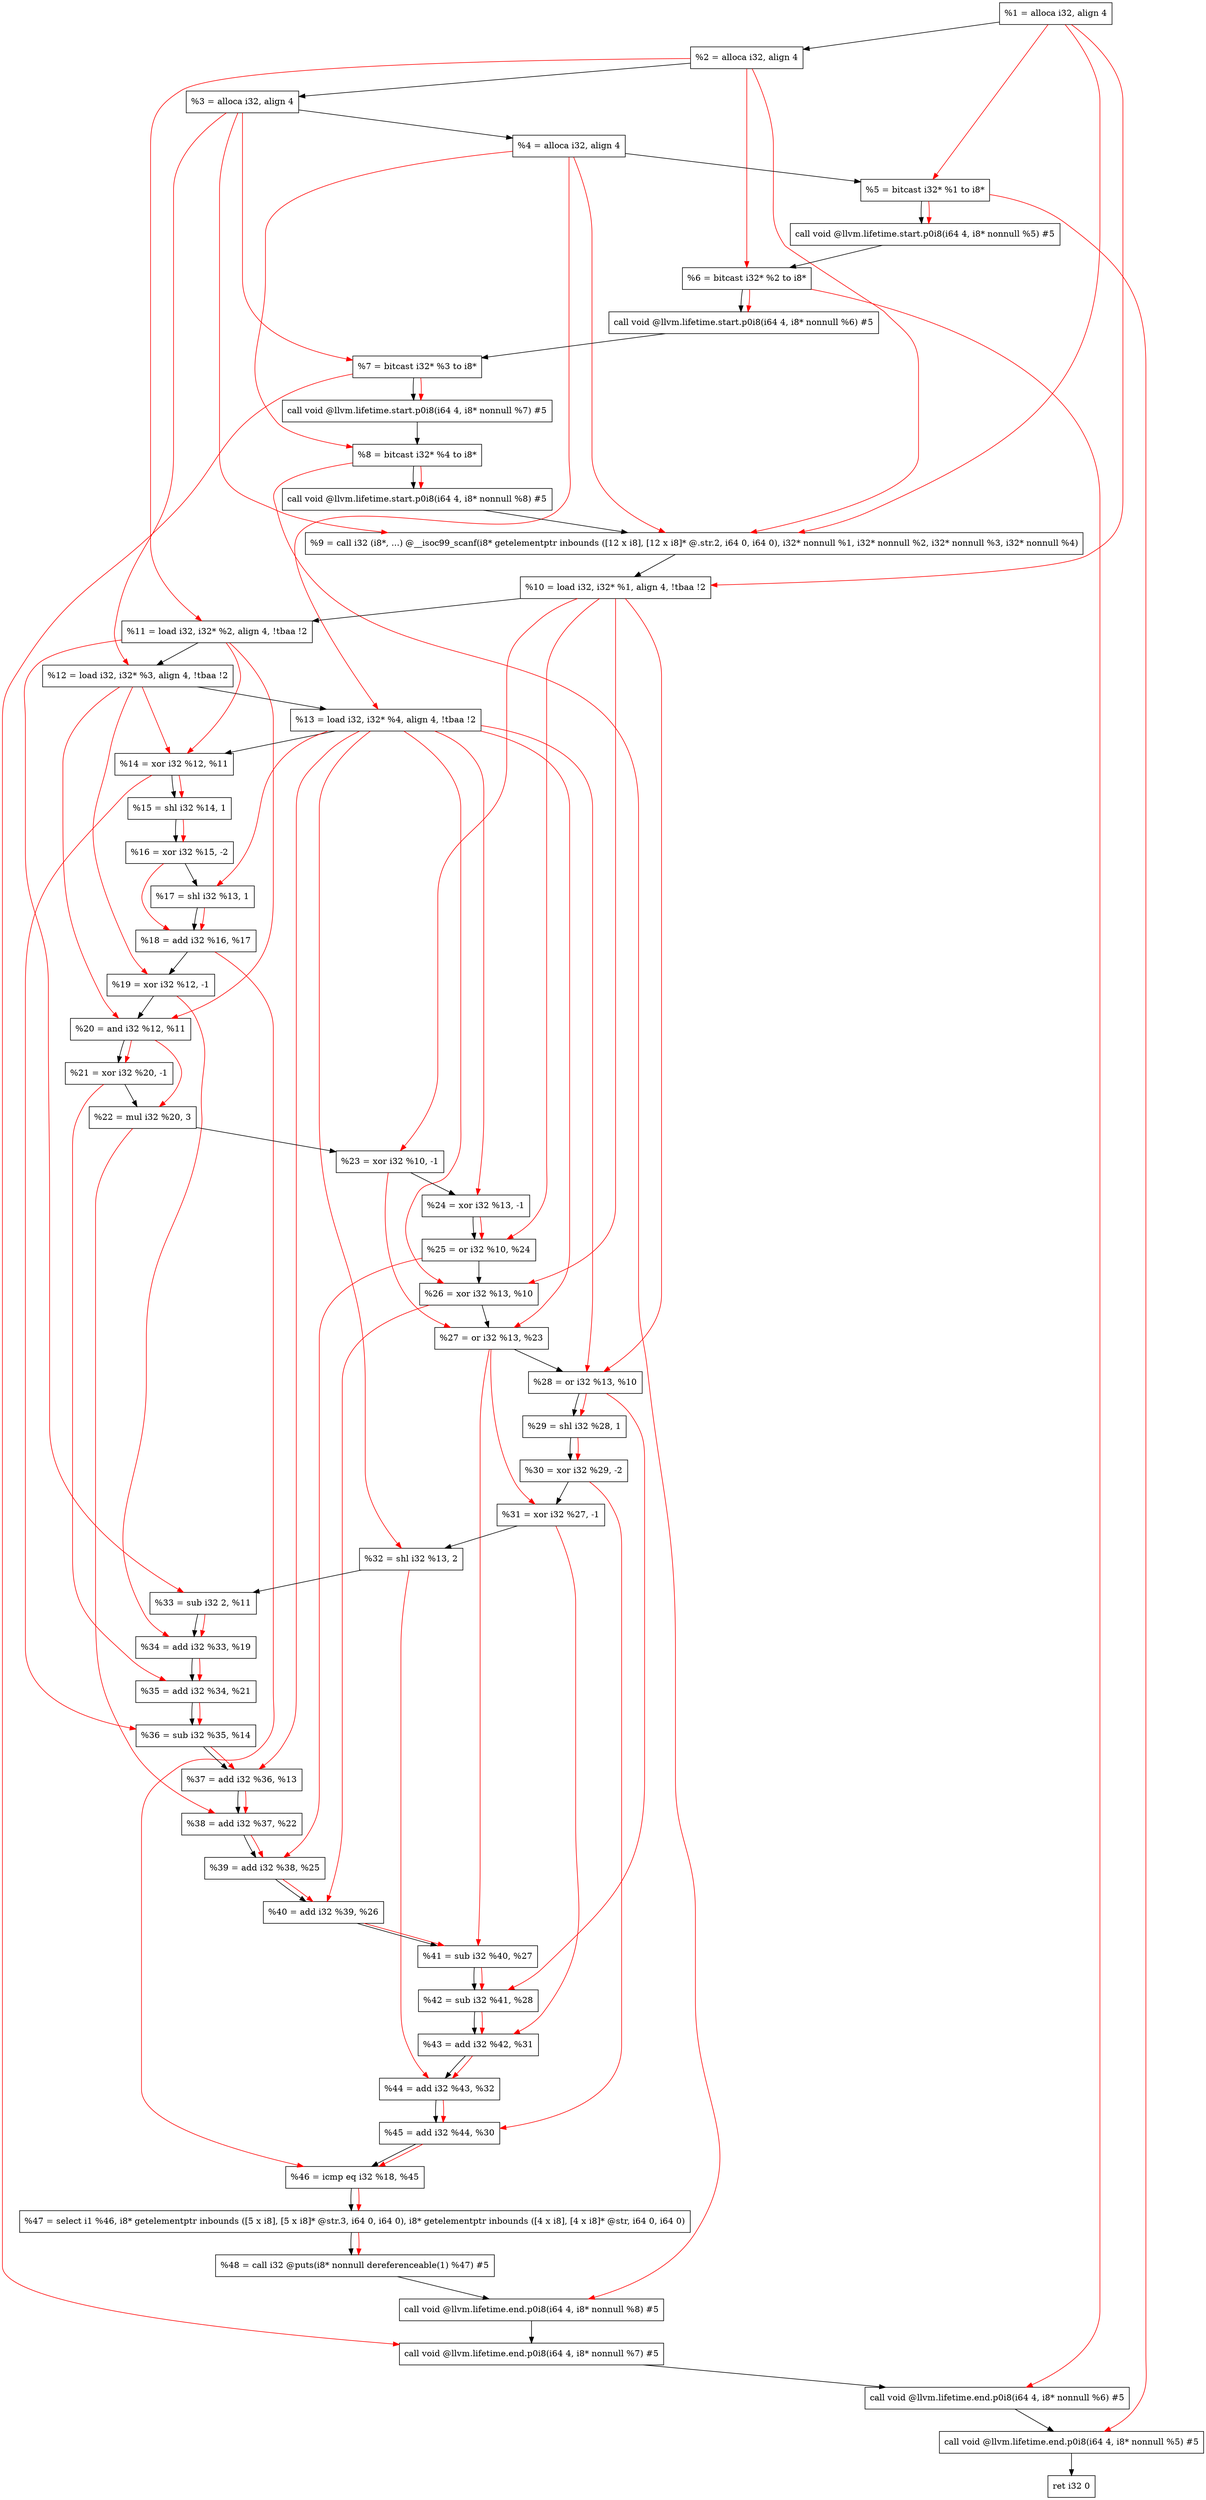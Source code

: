 digraph "DFG for'main' function" {
	Node0xa9e758[shape=record, label="  %1 = alloca i32, align 4"];
	Node0xa9e7d8[shape=record, label="  %2 = alloca i32, align 4"];
	Node0xa9e868[shape=record, label="  %3 = alloca i32, align 4"];
	Node0xa9e8c8[shape=record, label="  %4 = alloca i32, align 4"];
	Node0xa9e978[shape=record, label="  %5 = bitcast i32* %1 to i8*"];
	Node0xa9eda8[shape=record, label="  call void @llvm.lifetime.start.p0i8(i64 4, i8* nonnull %5) #5"];
	Node0xa9ee88[shape=record, label="  %6 = bitcast i32* %2 to i8*"];
	Node0xa9ef88[shape=record, label="  call void @llvm.lifetime.start.p0i8(i64 4, i8* nonnull %6) #5"];
	Node0xa9f048[shape=record, label="  %7 = bitcast i32* %3 to i8*"];
	Node0xa9f0f8[shape=record, label="  call void @llvm.lifetime.start.p0i8(i64 4, i8* nonnull %7) #5"];
	Node0xa9f1b8[shape=record, label="  %8 = bitcast i32* %4 to i8*"];
	Node0xa9f268[shape=record, label="  call void @llvm.lifetime.start.p0i8(i64 4, i8* nonnull %8) #5"];
	Node0xa999f0[shape=record, label="  %9 = call i32 (i8*, ...) @__isoc99_scanf(i8* getelementptr inbounds ([12 x i8], [12 x i8]* @.str.2, i64 0, i64 0), i32* nonnull %1, i32* nonnull %2, i32* nonnull %3, i32* nonnull %4)"];
	Node0xa9f468[shape=record, label="  %10 = load i32, i32* %1, align 4, !tbaa !2"];
	Node0xaa03d8[shape=record, label="  %11 = load i32, i32* %2, align 4, !tbaa !2"];
	Node0xaa0a48[shape=record, label="  %12 = load i32, i32* %3, align 4, !tbaa !2"];
	Node0xaa0aa8[shape=record, label="  %13 = load i32, i32* %4, align 4, !tbaa !2"];
	Node0xaa0b20[shape=record, label="  %14 = xor i32 %12, %11"];
	Node0xaa0b90[shape=record, label="  %15 = shl i32 %14, 1"];
	Node0xaa0c00[shape=record, label="  %16 = xor i32 %15, -2"];
	Node0xaa0c70[shape=record, label="  %17 = shl i32 %13, 1"];
	Node0xaa0ce0[shape=record, label="  %18 = add i32 %16, %17"];
	Node0xaa0d50[shape=record, label="  %19 = xor i32 %12, -1"];
	Node0xaa0dc0[shape=record, label="  %20 = and i32 %12, %11"];
	Node0xaa0e30[shape=record, label="  %21 = xor i32 %20, -1"];
	Node0xaa0ea0[shape=record, label="  %22 = mul i32 %20, 3"];
	Node0xaa0f10[shape=record, label="  %23 = xor i32 %10, -1"];
	Node0xaa0f80[shape=record, label="  %24 = xor i32 %13, -1"];
	Node0xaa0ff0[shape=record, label="  %25 = or i32 %10, %24"];
	Node0xaa1060[shape=record, label="  %26 = xor i32 %13, %10"];
	Node0xaa10d0[shape=record, label="  %27 = or i32 %13, %23"];
	Node0xaa1140[shape=record, label="  %28 = or i32 %13, %10"];
	Node0xaa11b0[shape=record, label="  %29 = shl i32 %28, 1"];
	Node0xaa1220[shape=record, label="  %30 = xor i32 %29, -2"];
	Node0xaa1290[shape=record, label="  %31 = xor i32 %27, -1"];
	Node0xaa1300[shape=record, label="  %32 = shl i32 %13, 2"];
	Node0xaa1370[shape=record, label="  %33 = sub i32 2, %11"];
	Node0xaa13e0[shape=record, label="  %34 = add i32 %33, %19"];
	Node0xaa1450[shape=record, label="  %35 = add i32 %34, %21"];
	Node0xaa14c0[shape=record, label="  %36 = sub i32 %35, %14"];
	Node0xaa1530[shape=record, label="  %37 = add i32 %36, %13"];
	Node0xaa15a0[shape=record, label="  %38 = add i32 %37, %22"];
	Node0xaa1610[shape=record, label="  %39 = add i32 %38, %25"];
	Node0xaa1680[shape=record, label="  %40 = add i32 %39, %26"];
	Node0xaa16f0[shape=record, label="  %41 = sub i32 %40, %27"];
	Node0xaa1760[shape=record, label="  %42 = sub i32 %41, %28"];
	Node0xaa17d0[shape=record, label="  %43 = add i32 %42, %31"];
	Node0xaa1840[shape=record, label="  %44 = add i32 %43, %32"];
	Node0xaa18b0[shape=record, label="  %45 = add i32 %44, %30"];
	Node0xaa1920[shape=record, label="  %46 = icmp eq i32 %18, %45"];
	Node0xa3e8b8[shape=record, label="  %47 = select i1 %46, i8* getelementptr inbounds ([5 x i8], [5 x i8]* @str.3, i64 0, i64 0), i8* getelementptr inbounds ([4 x i8], [4 x i8]* @str, i64 0, i64 0)"];
	Node0xaa19b0[shape=record, label="  %48 = call i32 @puts(i8* nonnull dereferenceable(1) %47) #5"];
	Node0xaa1c58[shape=record, label="  call void @llvm.lifetime.end.p0i8(i64 4, i8* nonnull %8) #5"];
	Node0xaa1db8[shape=record, label="  call void @llvm.lifetime.end.p0i8(i64 4, i8* nonnull %7) #5"];
	Node0xaa1ec8[shape=record, label="  call void @llvm.lifetime.end.p0i8(i64 4, i8* nonnull %6) #5"];
	Node0xaa1fd8[shape=record, label="  call void @llvm.lifetime.end.p0i8(i64 4, i8* nonnull %5) #5"];
	Node0xaa2098[shape=record, label="  ret i32 0"];
	Node0xa9e758 -> Node0xa9e7d8;
	Node0xa9e7d8 -> Node0xa9e868;
	Node0xa9e868 -> Node0xa9e8c8;
	Node0xa9e8c8 -> Node0xa9e978;
	Node0xa9e978 -> Node0xa9eda8;
	Node0xa9eda8 -> Node0xa9ee88;
	Node0xa9ee88 -> Node0xa9ef88;
	Node0xa9ef88 -> Node0xa9f048;
	Node0xa9f048 -> Node0xa9f0f8;
	Node0xa9f0f8 -> Node0xa9f1b8;
	Node0xa9f1b8 -> Node0xa9f268;
	Node0xa9f268 -> Node0xa999f0;
	Node0xa999f0 -> Node0xa9f468;
	Node0xa9f468 -> Node0xaa03d8;
	Node0xaa03d8 -> Node0xaa0a48;
	Node0xaa0a48 -> Node0xaa0aa8;
	Node0xaa0aa8 -> Node0xaa0b20;
	Node0xaa0b20 -> Node0xaa0b90;
	Node0xaa0b90 -> Node0xaa0c00;
	Node0xaa0c00 -> Node0xaa0c70;
	Node0xaa0c70 -> Node0xaa0ce0;
	Node0xaa0ce0 -> Node0xaa0d50;
	Node0xaa0d50 -> Node0xaa0dc0;
	Node0xaa0dc0 -> Node0xaa0e30;
	Node0xaa0e30 -> Node0xaa0ea0;
	Node0xaa0ea0 -> Node0xaa0f10;
	Node0xaa0f10 -> Node0xaa0f80;
	Node0xaa0f80 -> Node0xaa0ff0;
	Node0xaa0ff0 -> Node0xaa1060;
	Node0xaa1060 -> Node0xaa10d0;
	Node0xaa10d0 -> Node0xaa1140;
	Node0xaa1140 -> Node0xaa11b0;
	Node0xaa11b0 -> Node0xaa1220;
	Node0xaa1220 -> Node0xaa1290;
	Node0xaa1290 -> Node0xaa1300;
	Node0xaa1300 -> Node0xaa1370;
	Node0xaa1370 -> Node0xaa13e0;
	Node0xaa13e0 -> Node0xaa1450;
	Node0xaa1450 -> Node0xaa14c0;
	Node0xaa14c0 -> Node0xaa1530;
	Node0xaa1530 -> Node0xaa15a0;
	Node0xaa15a0 -> Node0xaa1610;
	Node0xaa1610 -> Node0xaa1680;
	Node0xaa1680 -> Node0xaa16f0;
	Node0xaa16f0 -> Node0xaa1760;
	Node0xaa1760 -> Node0xaa17d0;
	Node0xaa17d0 -> Node0xaa1840;
	Node0xaa1840 -> Node0xaa18b0;
	Node0xaa18b0 -> Node0xaa1920;
	Node0xaa1920 -> Node0xa3e8b8;
	Node0xa3e8b8 -> Node0xaa19b0;
	Node0xaa19b0 -> Node0xaa1c58;
	Node0xaa1c58 -> Node0xaa1db8;
	Node0xaa1db8 -> Node0xaa1ec8;
	Node0xaa1ec8 -> Node0xaa1fd8;
	Node0xaa1fd8 -> Node0xaa2098;
edge [color=red]
	Node0xa9e758 -> Node0xa9e978;
	Node0xa9e978 -> Node0xa9eda8;
	Node0xa9e7d8 -> Node0xa9ee88;
	Node0xa9ee88 -> Node0xa9ef88;
	Node0xa9e868 -> Node0xa9f048;
	Node0xa9f048 -> Node0xa9f0f8;
	Node0xa9e8c8 -> Node0xa9f1b8;
	Node0xa9f1b8 -> Node0xa9f268;
	Node0xa9e758 -> Node0xa999f0;
	Node0xa9e7d8 -> Node0xa999f0;
	Node0xa9e868 -> Node0xa999f0;
	Node0xa9e8c8 -> Node0xa999f0;
	Node0xa9e758 -> Node0xa9f468;
	Node0xa9e7d8 -> Node0xaa03d8;
	Node0xa9e868 -> Node0xaa0a48;
	Node0xa9e8c8 -> Node0xaa0aa8;
	Node0xaa0a48 -> Node0xaa0b20;
	Node0xaa03d8 -> Node0xaa0b20;
	Node0xaa0b20 -> Node0xaa0b90;
	Node0xaa0b90 -> Node0xaa0c00;
	Node0xaa0aa8 -> Node0xaa0c70;
	Node0xaa0c00 -> Node0xaa0ce0;
	Node0xaa0c70 -> Node0xaa0ce0;
	Node0xaa0a48 -> Node0xaa0d50;
	Node0xaa0a48 -> Node0xaa0dc0;
	Node0xaa03d8 -> Node0xaa0dc0;
	Node0xaa0dc0 -> Node0xaa0e30;
	Node0xaa0dc0 -> Node0xaa0ea0;
	Node0xa9f468 -> Node0xaa0f10;
	Node0xaa0aa8 -> Node0xaa0f80;
	Node0xa9f468 -> Node0xaa0ff0;
	Node0xaa0f80 -> Node0xaa0ff0;
	Node0xaa0aa8 -> Node0xaa1060;
	Node0xa9f468 -> Node0xaa1060;
	Node0xaa0aa8 -> Node0xaa10d0;
	Node0xaa0f10 -> Node0xaa10d0;
	Node0xaa0aa8 -> Node0xaa1140;
	Node0xa9f468 -> Node0xaa1140;
	Node0xaa1140 -> Node0xaa11b0;
	Node0xaa11b0 -> Node0xaa1220;
	Node0xaa10d0 -> Node0xaa1290;
	Node0xaa0aa8 -> Node0xaa1300;
	Node0xaa03d8 -> Node0xaa1370;
	Node0xaa1370 -> Node0xaa13e0;
	Node0xaa0d50 -> Node0xaa13e0;
	Node0xaa13e0 -> Node0xaa1450;
	Node0xaa0e30 -> Node0xaa1450;
	Node0xaa1450 -> Node0xaa14c0;
	Node0xaa0b20 -> Node0xaa14c0;
	Node0xaa14c0 -> Node0xaa1530;
	Node0xaa0aa8 -> Node0xaa1530;
	Node0xaa1530 -> Node0xaa15a0;
	Node0xaa0ea0 -> Node0xaa15a0;
	Node0xaa15a0 -> Node0xaa1610;
	Node0xaa0ff0 -> Node0xaa1610;
	Node0xaa1610 -> Node0xaa1680;
	Node0xaa1060 -> Node0xaa1680;
	Node0xaa1680 -> Node0xaa16f0;
	Node0xaa10d0 -> Node0xaa16f0;
	Node0xaa16f0 -> Node0xaa1760;
	Node0xaa1140 -> Node0xaa1760;
	Node0xaa1760 -> Node0xaa17d0;
	Node0xaa1290 -> Node0xaa17d0;
	Node0xaa17d0 -> Node0xaa1840;
	Node0xaa1300 -> Node0xaa1840;
	Node0xaa1840 -> Node0xaa18b0;
	Node0xaa1220 -> Node0xaa18b0;
	Node0xaa0ce0 -> Node0xaa1920;
	Node0xaa18b0 -> Node0xaa1920;
	Node0xaa1920 -> Node0xa3e8b8;
	Node0xa3e8b8 -> Node0xaa19b0;
	Node0xa9f1b8 -> Node0xaa1c58;
	Node0xa9f048 -> Node0xaa1db8;
	Node0xa9ee88 -> Node0xaa1ec8;
	Node0xa9e978 -> Node0xaa1fd8;
}
